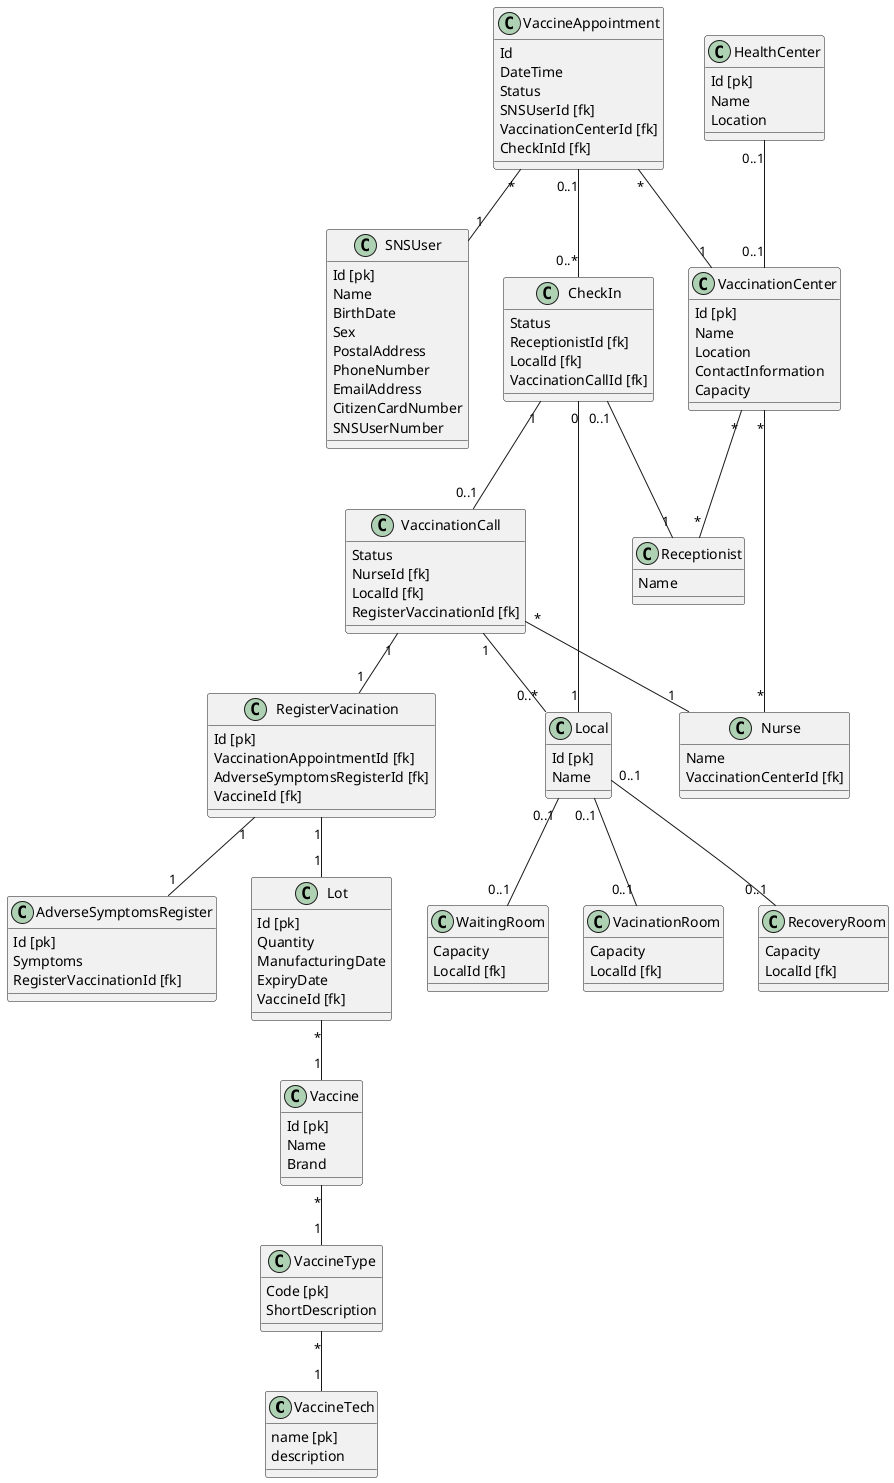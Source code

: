 @startuml

!define ENTITY class
!define ENDENTITY end class

ENTITY VaccineTech{
    name [pk]
    description
}
ENTITY VaccineType {
    Code [pk]
    ShortDescription
}

ENTITY Vaccine {
    Id [pk]
    Name
    Brand
}

ENTITY SNSUser {
    Id [pk]
    Name
    BirthDate
    Sex
    PostalAddress
    PhoneNumber
    EmailAddress
    CitizenCardNumber
    SNSUserNumber
}

ENTITY VaccinationCenter {
    Id [pk]
    Name
    Location
    ContactInformation
    Capacity
}

ENTITY Receptionist {
    Name
}

ENTITY Nurse {
    Name
    VaccinationCenterId [fk]
}

ENTITY HealthCenter {
     Id [pk]
     Name
     Location
}

ENTITY VaccineAppointment {
    Id
       DateTime
       Status
    SNSUserId [fk]
    VaccinationCenterId [fk]
    CheckInId [fk]
}


ENTITY VaccinationCall {
Status
NurseId [fk]
LocalId [fk]
RegisterVaccinationId [fk]
}


ENTITY AdverseSymptomsRegister {
    Id [pk]
    Symptoms
    RegisterVaccinationId [fk]
}

ENTITY Lot {
    Id [pk]
    Quantity
    ManufacturingDate
    ExpiryDate
    VaccineId [fk]
}

ENTITY Local {
    Id [pk]
    Name
}

ENTITY CheckIn {
    Status
    ReceptionistId [fk]
    LocalId [fk]
    VaccinationCallId [fk]
}

ENTITY WaitingRoom {
    Capacity
    LocalId [fk]
}

ENTITY VacinationRoom {
    Capacity
    LocalId [fk]
}

ENTITY RecoveryRoom {
    Capacity
    LocalId [fk]
}

ENTITY RegisterVacination {
    Id [pk]
    VaccinationAppointmentId [fk]
    AdverseSymptomsRegisterId [fk]
    VaccineId [fk]
}



VaccinationCenter "*" -- "*" Nurse
VaccinationCenter "*" -- "*" Receptionist
VaccineAppointment "0..1" -- "0..*" CheckIn
VaccineAppointment "*" -- "1" SNSUser
VaccineAppointment "*" -- "1" VaccinationCenter
VaccinationCall "*" -- "1" Nurse
VaccinationCall "1" -- "0..*" Local
VaccinationCall "1" -- "1" RegisterVacination
RegisterVacination "1" -- "1" AdverseSymptomsRegister
RegisterVacination "1" -- "1" Lot
CheckIn "0..1" -- "1" Receptionist
CheckIn "0" -- "1" Local
CheckIn "1" -- "0..1" VaccinationCall
Lot "*" -- "1" Vaccine
Vaccine "*" -- "1" VaccineType
Local "0..1" -- "0..1" WaitingRoom
Local "0..1" -- "0..1" VacinationRoom
Local "0..1" -- "0..1" RecoveryRoom
VaccineType "*" -- "1" VaccineTech
HealthCenter "0..1" -- "0..1" VaccinationCenter



@enduml

